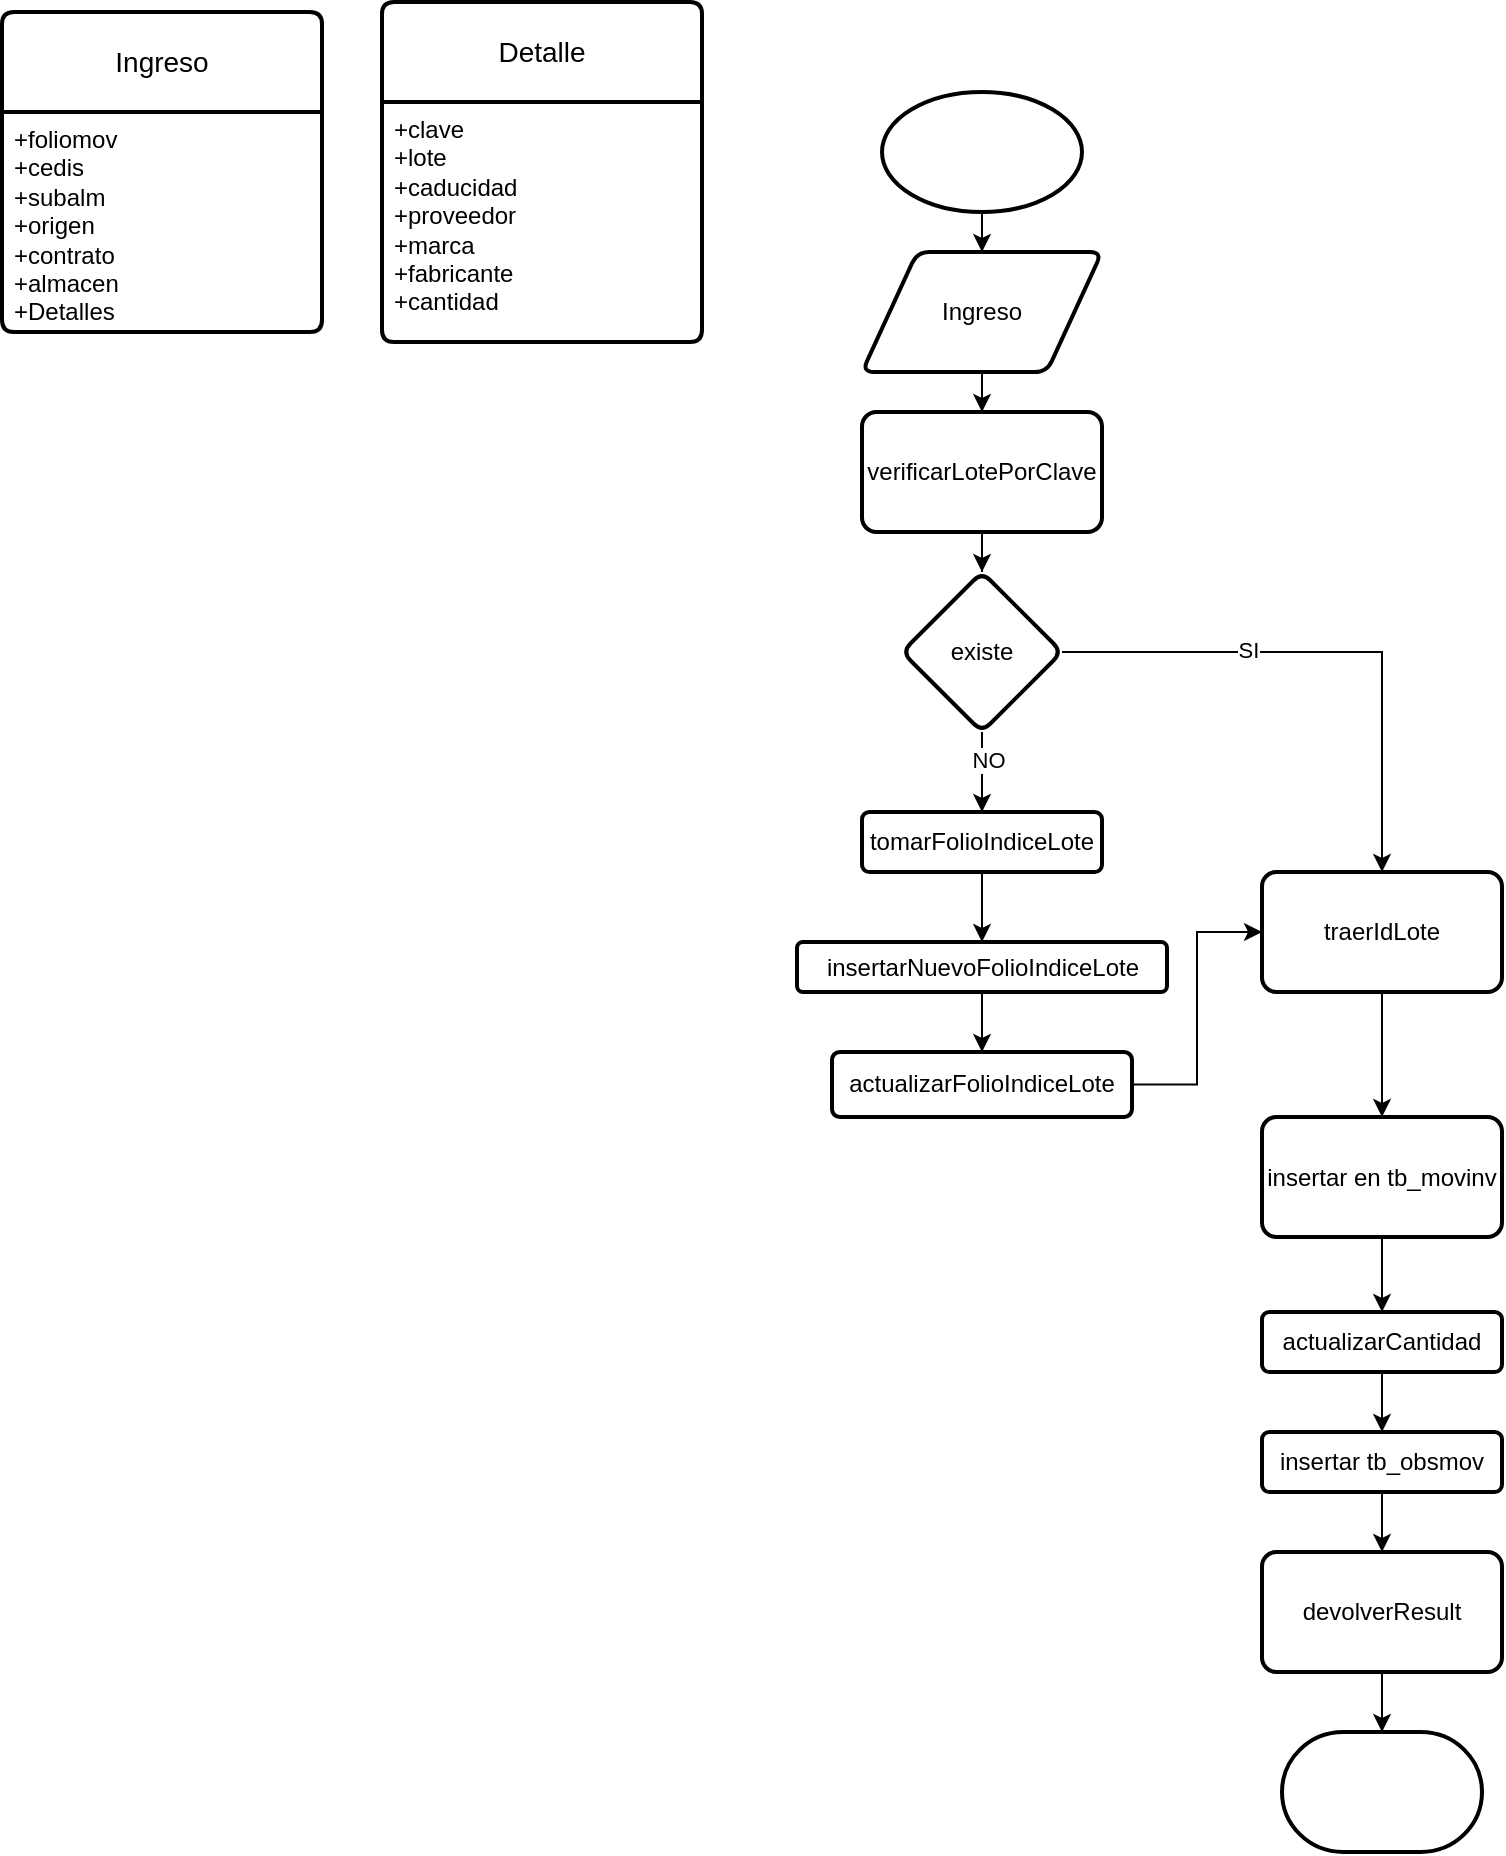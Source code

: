 <mxfile version="28.1.0">
  <diagram name="Página-1" id="qU5DzuRdwUROPaBbuZ01">
    <mxGraphModel dx="1280" dy="528" grid="1" gridSize="10" guides="1" tooltips="1" connect="1" arrows="1" fold="1" page="1" pageScale="1" pageWidth="827" pageHeight="1169" math="0" shadow="0">
      <root>
        <mxCell id="0" />
        <mxCell id="1" parent="0" />
        <mxCell id="u2TqbWOnzEzsCxPVhXJt-16" value="" style="edgeStyle=orthogonalEdgeStyle;rounded=0;orthogonalLoop=1;jettySize=auto;html=1;" edge="1" parent="1" source="u2TqbWOnzEzsCxPVhXJt-7" target="u2TqbWOnzEzsCxPVhXJt-8">
          <mxGeometry relative="1" as="geometry" />
        </mxCell>
        <mxCell id="u2TqbWOnzEzsCxPVhXJt-1" value="" style="strokeWidth=2;html=1;shape=mxgraph.flowchart.start_1;whiteSpace=wrap;" vertex="1" parent="1">
          <mxGeometry x="450" y="140" width="100" height="60" as="geometry" />
        </mxCell>
        <mxCell id="u2TqbWOnzEzsCxPVhXJt-2" value="Ingreso" style="swimlane;childLayout=stackLayout;horizontal=1;startSize=50;horizontalStack=0;rounded=1;fontSize=14;fontStyle=0;strokeWidth=2;resizeParent=0;resizeLast=1;shadow=0;dashed=0;align=center;arcSize=4;whiteSpace=wrap;html=1;" vertex="1" parent="1">
          <mxGeometry x="10" y="100" width="160" height="160" as="geometry" />
        </mxCell>
        <mxCell id="u2TqbWOnzEzsCxPVhXJt-3" value="+foliomov&lt;br&gt;+cedis&lt;br&gt;+subalm&lt;div&gt;+origen&lt;/div&gt;&lt;div&gt;+contrato&lt;/div&gt;&lt;div&gt;+almacen&lt;/div&gt;&lt;div&gt;+Detalles&lt;/div&gt;&lt;div&gt;&lt;br&gt;&lt;/div&gt;" style="align=left;strokeColor=none;fillColor=none;spacingLeft=4;spacingRight=4;fontSize=12;verticalAlign=top;resizable=0;rotatable=0;part=1;html=1;whiteSpace=wrap;" vertex="1" parent="u2TqbWOnzEzsCxPVhXJt-2">
          <mxGeometry y="50" width="160" height="110" as="geometry" />
        </mxCell>
        <mxCell id="u2TqbWOnzEzsCxPVhXJt-4" value="Detalle" style="swimlane;childLayout=stackLayout;horizontal=1;startSize=50;horizontalStack=0;rounded=1;fontSize=14;fontStyle=0;strokeWidth=2;resizeParent=0;resizeLast=1;shadow=0;dashed=0;align=center;arcSize=4;whiteSpace=wrap;html=1;" vertex="1" parent="1">
          <mxGeometry x="200" y="95" width="160" height="170" as="geometry" />
        </mxCell>
        <mxCell id="u2TqbWOnzEzsCxPVhXJt-5" value="+clave&lt;br&gt;+lote&lt;br&gt;+caducidad&lt;div&gt;+proveedor&lt;/div&gt;&lt;div&gt;+marca&lt;/div&gt;&lt;div&gt;+fabricante&lt;/div&gt;&lt;div&gt;+cantidad&lt;/div&gt;" style="align=left;strokeColor=none;fillColor=none;spacingLeft=4;spacingRight=4;fontSize=12;verticalAlign=top;resizable=0;rotatable=0;part=1;html=1;whiteSpace=wrap;" vertex="1" parent="u2TqbWOnzEzsCxPVhXJt-4">
          <mxGeometry y="50" width="160" height="120" as="geometry" />
        </mxCell>
        <mxCell id="u2TqbWOnzEzsCxPVhXJt-11" value="" style="edgeStyle=orthogonalEdgeStyle;rounded=0;orthogonalLoop=1;jettySize=auto;html=1;" edge="1" parent="1" source="u2TqbWOnzEzsCxPVhXJt-8" target="u2TqbWOnzEzsCxPVhXJt-10">
          <mxGeometry relative="1" as="geometry" />
        </mxCell>
        <mxCell id="u2TqbWOnzEzsCxPVhXJt-8" value="verificarLotePorClave" style="whiteSpace=wrap;html=1;strokeWidth=2;rounded=1;arcSize=12;" vertex="1" parent="1">
          <mxGeometry x="440" y="300" width="120" height="60" as="geometry" />
        </mxCell>
        <mxCell id="u2TqbWOnzEzsCxPVhXJt-13" value="" style="edgeStyle=orthogonalEdgeStyle;rounded=0;orthogonalLoop=1;jettySize=auto;html=1;" edge="1" parent="1" source="u2TqbWOnzEzsCxPVhXJt-10" target="u2TqbWOnzEzsCxPVhXJt-12">
          <mxGeometry relative="1" as="geometry" />
        </mxCell>
        <mxCell id="u2TqbWOnzEzsCxPVhXJt-14" value="SI" style="edgeLabel;html=1;align=center;verticalAlign=middle;resizable=0;points=[];" vertex="1" connectable="0" parent="u2TqbWOnzEzsCxPVhXJt-13">
          <mxGeometry x="-0.313" y="1" relative="1" as="geometry">
            <mxPoint as="offset" />
          </mxGeometry>
        </mxCell>
        <mxCell id="u2TqbWOnzEzsCxPVhXJt-19" value="" style="edgeStyle=orthogonalEdgeStyle;rounded=0;orthogonalLoop=1;jettySize=auto;html=1;" edge="1" parent="1" source="u2TqbWOnzEzsCxPVhXJt-10" target="u2TqbWOnzEzsCxPVhXJt-18">
          <mxGeometry relative="1" as="geometry" />
        </mxCell>
        <mxCell id="u2TqbWOnzEzsCxPVhXJt-20" value="NO" style="edgeLabel;html=1;align=center;verticalAlign=middle;resizable=0;points=[];" vertex="1" connectable="0" parent="u2TqbWOnzEzsCxPVhXJt-19">
          <mxGeometry x="-0.3" y="3" relative="1" as="geometry">
            <mxPoint as="offset" />
          </mxGeometry>
        </mxCell>
        <mxCell id="u2TqbWOnzEzsCxPVhXJt-10" value="existe" style="rhombus;whiteSpace=wrap;html=1;strokeWidth=2;rounded=1;arcSize=12;" vertex="1" parent="1">
          <mxGeometry x="460" y="380" width="80" height="80" as="geometry" />
        </mxCell>
        <mxCell id="u2TqbWOnzEzsCxPVhXJt-31" value="" style="edgeStyle=orthogonalEdgeStyle;rounded=0;orthogonalLoop=1;jettySize=auto;html=1;" edge="1" parent="1" source="u2TqbWOnzEzsCxPVhXJt-12" target="u2TqbWOnzEzsCxPVhXJt-30">
          <mxGeometry relative="1" as="geometry" />
        </mxCell>
        <mxCell id="u2TqbWOnzEzsCxPVhXJt-12" value="traerIdLote" style="whiteSpace=wrap;html=1;strokeWidth=2;rounded=1;arcSize=12;" vertex="1" parent="1">
          <mxGeometry x="640" y="530" width="120" height="60" as="geometry" />
        </mxCell>
        <mxCell id="u2TqbWOnzEzsCxPVhXJt-17" value="" style="edgeStyle=orthogonalEdgeStyle;rounded=0;orthogonalLoop=1;jettySize=auto;html=1;" edge="1" parent="1" source="u2TqbWOnzEzsCxPVhXJt-1" target="u2TqbWOnzEzsCxPVhXJt-7">
          <mxGeometry relative="1" as="geometry">
            <mxPoint x="500" y="190" as="sourcePoint" />
            <mxPoint x="500" y="300" as="targetPoint" />
          </mxGeometry>
        </mxCell>
        <mxCell id="u2TqbWOnzEzsCxPVhXJt-7" value="Ingreso" style="shape=parallelogram;html=1;strokeWidth=2;perimeter=parallelogramPerimeter;whiteSpace=wrap;rounded=1;arcSize=12;size=0.23;" vertex="1" parent="1">
          <mxGeometry x="440" y="220" width="120" height="60" as="geometry" />
        </mxCell>
        <mxCell id="u2TqbWOnzEzsCxPVhXJt-22" value="" style="edgeStyle=orthogonalEdgeStyle;rounded=0;orthogonalLoop=1;jettySize=auto;html=1;" edge="1" parent="1" source="u2TqbWOnzEzsCxPVhXJt-18" target="u2TqbWOnzEzsCxPVhXJt-21">
          <mxGeometry relative="1" as="geometry" />
        </mxCell>
        <mxCell id="u2TqbWOnzEzsCxPVhXJt-18" value="tomarFolioIndiceLote" style="whiteSpace=wrap;html=1;strokeWidth=2;rounded=1;arcSize=12;" vertex="1" parent="1">
          <mxGeometry x="440" y="500" width="120" height="30" as="geometry" />
        </mxCell>
        <mxCell id="u2TqbWOnzEzsCxPVhXJt-28" value="" style="edgeStyle=orthogonalEdgeStyle;rounded=0;orthogonalLoop=1;jettySize=auto;html=1;" edge="1" parent="1" source="u2TqbWOnzEzsCxPVhXJt-21" target="u2TqbWOnzEzsCxPVhXJt-27">
          <mxGeometry relative="1" as="geometry" />
        </mxCell>
        <mxCell id="u2TqbWOnzEzsCxPVhXJt-21" value="insertarNuevoFolioIndiceLote" style="whiteSpace=wrap;html=1;strokeWidth=2;rounded=1;arcSize=12;" vertex="1" parent="1">
          <mxGeometry x="407.5" y="565" width="185" height="25" as="geometry" />
        </mxCell>
        <mxCell id="u2TqbWOnzEzsCxPVhXJt-29" style="edgeStyle=orthogonalEdgeStyle;rounded=0;orthogonalLoop=1;jettySize=auto;html=1;exitX=1;exitY=0.5;exitDx=0;exitDy=0;entryX=0;entryY=0.5;entryDx=0;entryDy=0;" edge="1" parent="1" source="u2TqbWOnzEzsCxPVhXJt-27" target="u2TqbWOnzEzsCxPVhXJt-12">
          <mxGeometry relative="1" as="geometry" />
        </mxCell>
        <mxCell id="u2TqbWOnzEzsCxPVhXJt-27" value="actualizarFolioIndiceLote" style="whiteSpace=wrap;html=1;strokeWidth=2;rounded=1;arcSize=12;" vertex="1" parent="1">
          <mxGeometry x="425" y="620" width="150" height="32.5" as="geometry" />
        </mxCell>
        <mxCell id="u2TqbWOnzEzsCxPVhXJt-33" value="" style="edgeStyle=orthogonalEdgeStyle;rounded=0;orthogonalLoop=1;jettySize=auto;html=1;" edge="1" parent="1" source="u2TqbWOnzEzsCxPVhXJt-30" target="u2TqbWOnzEzsCxPVhXJt-32">
          <mxGeometry relative="1" as="geometry" />
        </mxCell>
        <mxCell id="u2TqbWOnzEzsCxPVhXJt-30" value="insertar en tb_movinv" style="whiteSpace=wrap;html=1;strokeWidth=2;rounded=1;arcSize=12;" vertex="1" parent="1">
          <mxGeometry x="640" y="652.5" width="120" height="60" as="geometry" />
        </mxCell>
        <mxCell id="u2TqbWOnzEzsCxPVhXJt-35" value="" style="edgeStyle=orthogonalEdgeStyle;rounded=0;orthogonalLoop=1;jettySize=auto;html=1;" edge="1" parent="1" source="u2TqbWOnzEzsCxPVhXJt-32" target="u2TqbWOnzEzsCxPVhXJt-34">
          <mxGeometry relative="1" as="geometry" />
        </mxCell>
        <mxCell id="u2TqbWOnzEzsCxPVhXJt-32" value="actualizarCantidad" style="whiteSpace=wrap;html=1;strokeWidth=2;rounded=1;arcSize=12;" vertex="1" parent="1">
          <mxGeometry x="640" y="750" width="120" height="30" as="geometry" />
        </mxCell>
        <mxCell id="u2TqbWOnzEzsCxPVhXJt-37" value="" style="edgeStyle=orthogonalEdgeStyle;rounded=0;orthogonalLoop=1;jettySize=auto;html=1;" edge="1" parent="1" source="u2TqbWOnzEzsCxPVhXJt-34" target="u2TqbWOnzEzsCxPVhXJt-36">
          <mxGeometry relative="1" as="geometry" />
        </mxCell>
        <mxCell id="u2TqbWOnzEzsCxPVhXJt-34" value="insertar tb_obsmov" style="whiteSpace=wrap;html=1;strokeWidth=2;rounded=1;arcSize=12;" vertex="1" parent="1">
          <mxGeometry x="640" y="810" width="120" height="30" as="geometry" />
        </mxCell>
        <mxCell id="u2TqbWOnzEzsCxPVhXJt-39" value="" style="edgeStyle=orthogonalEdgeStyle;rounded=0;orthogonalLoop=1;jettySize=auto;html=1;" edge="1" parent="1" source="u2TqbWOnzEzsCxPVhXJt-36" target="u2TqbWOnzEzsCxPVhXJt-38">
          <mxGeometry relative="1" as="geometry" />
        </mxCell>
        <mxCell id="u2TqbWOnzEzsCxPVhXJt-36" value="devolverResult" style="whiteSpace=wrap;html=1;strokeWidth=2;rounded=1;arcSize=12;" vertex="1" parent="1">
          <mxGeometry x="640" y="870" width="120" height="60" as="geometry" />
        </mxCell>
        <mxCell id="u2TqbWOnzEzsCxPVhXJt-38" value="" style="strokeWidth=2;html=1;shape=mxgraph.flowchart.terminator;whiteSpace=wrap;" vertex="1" parent="1">
          <mxGeometry x="650" y="960" width="100" height="60" as="geometry" />
        </mxCell>
      </root>
    </mxGraphModel>
  </diagram>
</mxfile>
